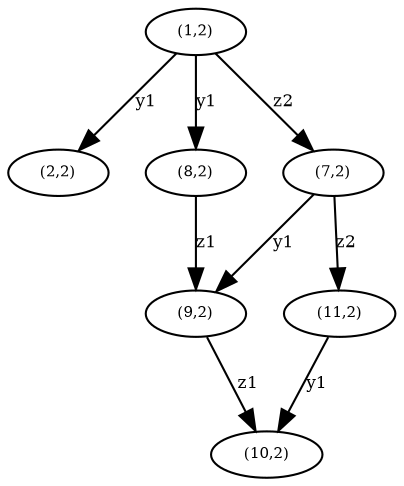 digraph k1 {
"Hv(1,2)" [label="(1,2)",fontsize=7,width=.01,height=.01];
"Hv(1,2)" -> "Hv(2,2)" [label="y1",fontsize=8];
"Hv(1,2)" -> "Hv(8,2)" [label="y1",fontsize=8];
"Hv(1,2)" -> "Hv(7,2)" [label="z2",fontsize=8];
"Hv(2,2)" [label="(2,2)",fontsize=7,width=.01,height=.01];
"Hv(7,2)" [label="(7,2)",fontsize=7,width=.01,height=.01];
"Hv(7,2)" -> "Hv(9,2)" [label="y1",fontsize=8];
"Hv(7,2)" -> "Hv(11,2)" [label="z2",fontsize=8];
"Hv(8,2)" [label="(8,2)",fontsize=7,width=.01,height=.01];
"Hv(8,2)" -> "Hv(9,2)" [label="z1",fontsize=8];
"Hv(9,2)" [label="(9,2)",fontsize=7,width=.01,height=.01];
"Hv(9,2)" -> "Hv(10,2)" [label="z1",fontsize=8];
"Hv(10,2)" [label="(10,2)",fontsize=7,width=.01,height=.01];
"Hv(11,2)" [label="(11,2)",fontsize=7,width=.01,height=.01];
"Hv(11,2)" -> "Hv(10,2)" [label="y1",fontsize=8];
}